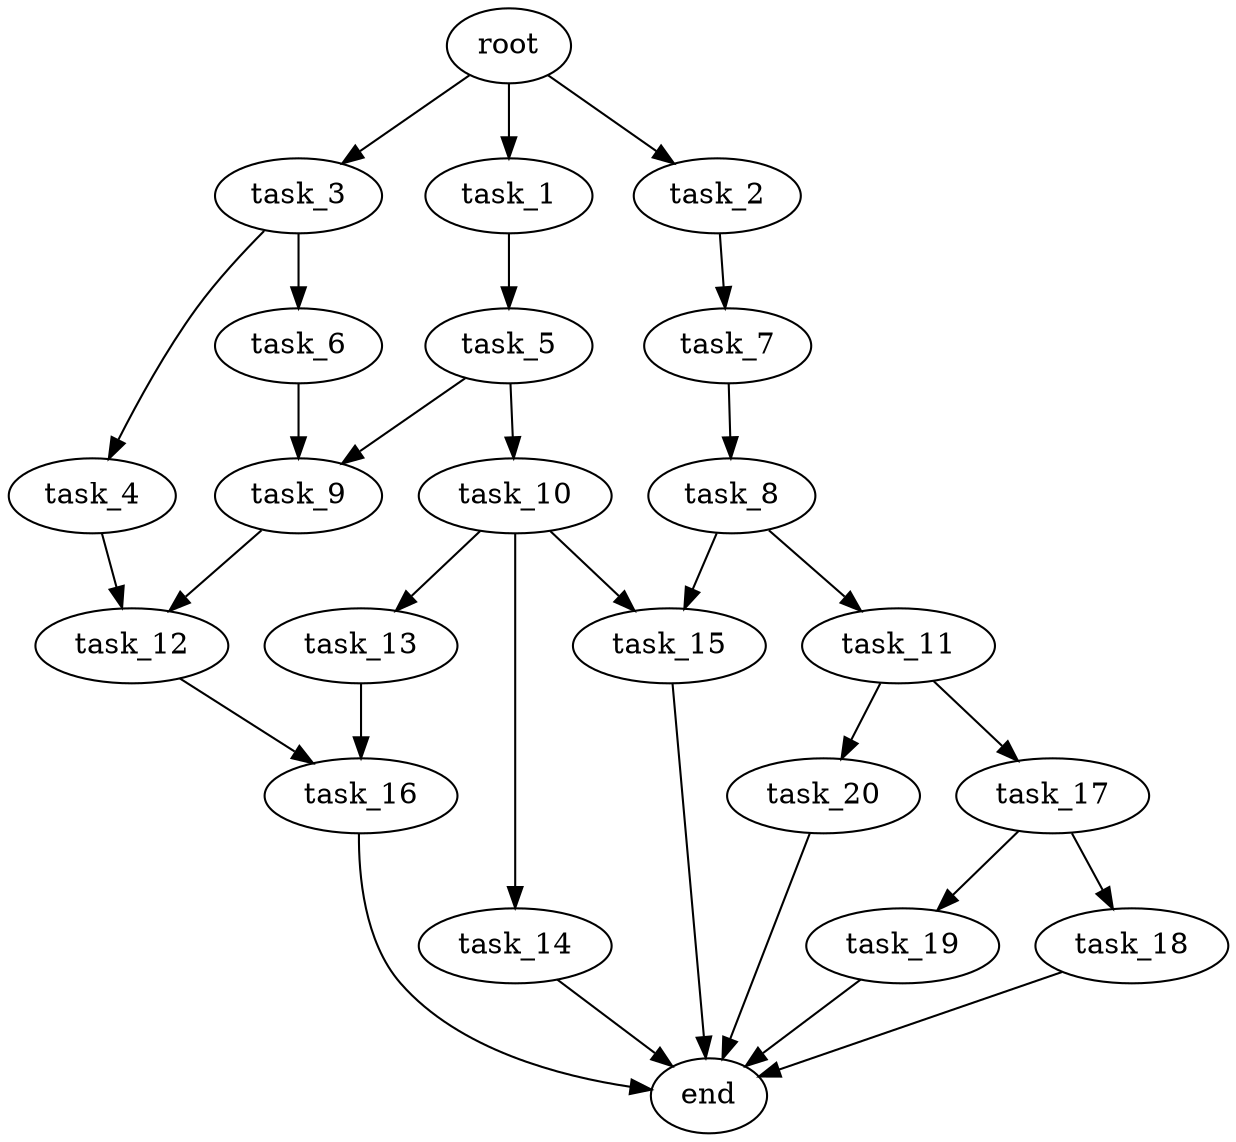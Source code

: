 digraph G {
  root [size="0.000000e+00"];
  task_1 [size="4.516098e+09"];
  task_2 [size="2.285707e+09"];
  task_3 [size="3.389977e+09"];
  task_4 [size="4.535536e+09"];
  task_5 [size="4.160481e+09"];
  task_6 [size="9.517633e+08"];
  task_7 [size="4.268213e+09"];
  task_8 [size="6.651414e+09"];
  task_9 [size="3.743636e+09"];
  task_10 [size="1.527237e+09"];
  task_11 [size="9.229927e+09"];
  task_12 [size="6.722659e+08"];
  task_13 [size="8.317887e+09"];
  task_14 [size="9.332078e+08"];
  task_15 [size="9.665478e+08"];
  task_16 [size="7.388221e+09"];
  task_17 [size="8.117881e+09"];
  task_18 [size="5.564151e+09"];
  task_19 [size="5.865064e+09"];
  task_20 [size="5.616303e+09"];
  end [size="0.000000e+00"];

  root -> task_1 [size="1.000000e-12"];
  root -> task_2 [size="1.000000e-12"];
  root -> task_3 [size="1.000000e-12"];
  task_1 -> task_5 [size="4.160481e+08"];
  task_2 -> task_7 [size="4.268213e+08"];
  task_3 -> task_4 [size="4.535536e+08"];
  task_3 -> task_6 [size="9.517633e+07"];
  task_4 -> task_12 [size="3.361330e+07"];
  task_5 -> task_9 [size="1.871818e+08"];
  task_5 -> task_10 [size="1.527237e+08"];
  task_6 -> task_9 [size="1.871818e+08"];
  task_7 -> task_8 [size="6.651414e+08"];
  task_8 -> task_11 [size="9.229927e+08"];
  task_8 -> task_15 [size="4.832739e+07"];
  task_9 -> task_12 [size="3.361330e+07"];
  task_10 -> task_13 [size="8.317887e+08"];
  task_10 -> task_14 [size="9.332078e+07"];
  task_10 -> task_15 [size="4.832739e+07"];
  task_11 -> task_17 [size="8.117881e+08"];
  task_11 -> task_20 [size="5.616303e+08"];
  task_12 -> task_16 [size="3.694111e+08"];
  task_13 -> task_16 [size="3.694111e+08"];
  task_14 -> end [size="1.000000e-12"];
  task_15 -> end [size="1.000000e-12"];
  task_16 -> end [size="1.000000e-12"];
  task_17 -> task_18 [size="5.564151e+08"];
  task_17 -> task_19 [size="5.865064e+08"];
  task_18 -> end [size="1.000000e-12"];
  task_19 -> end [size="1.000000e-12"];
  task_20 -> end [size="1.000000e-12"];
}
